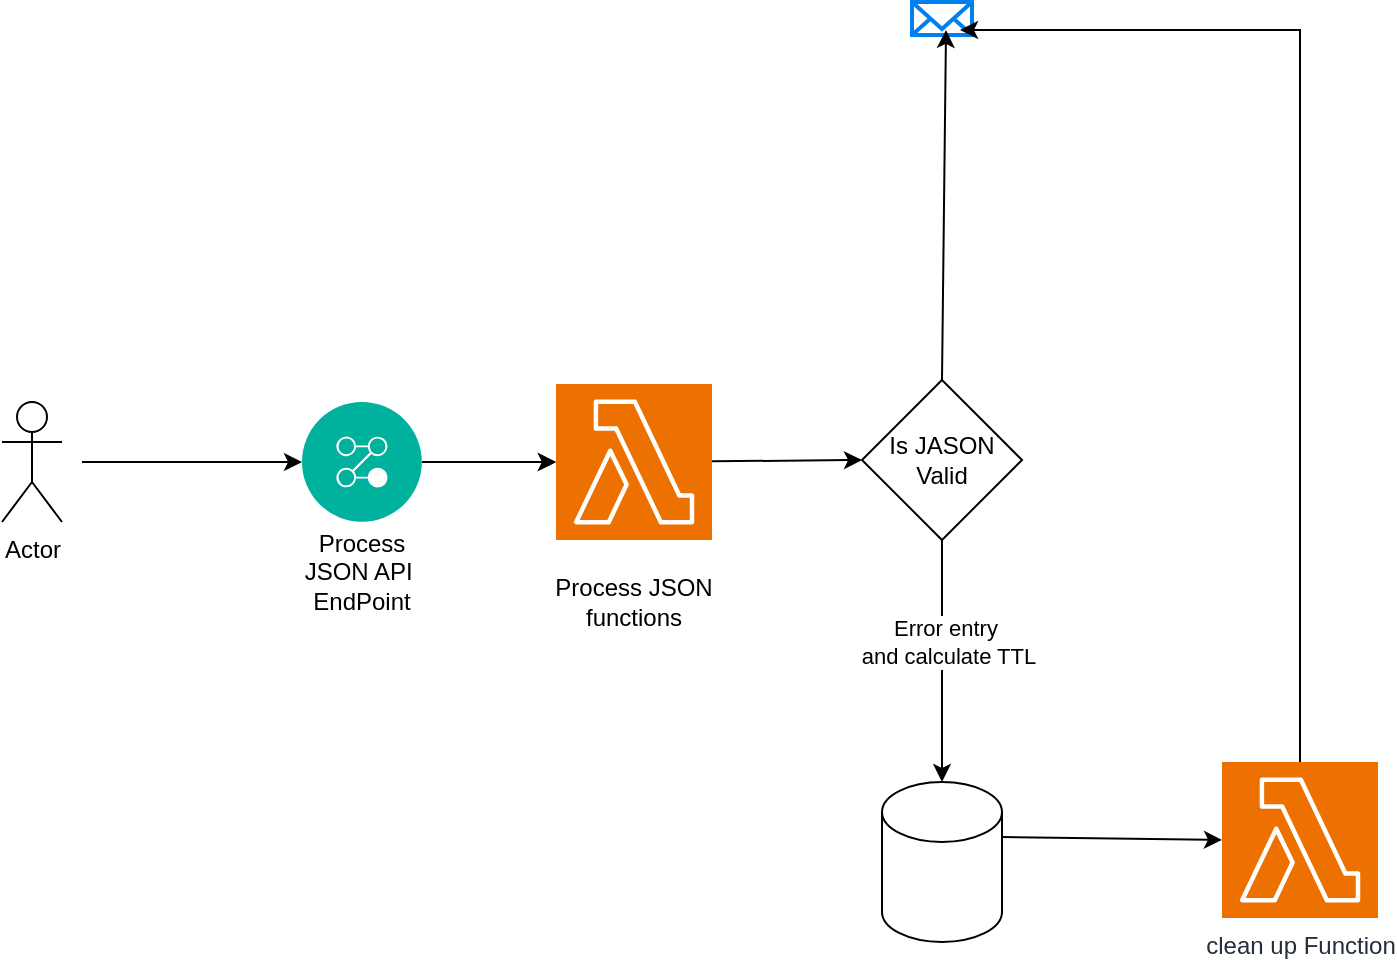 <mxfile version="24.8.9">
  <diagram name="Page-1" id="XbDvFtEohJvmxeBaNg5t">
    <mxGraphModel dx="1434" dy="866" grid="1" gridSize="10" guides="1" tooltips="1" connect="1" arrows="1" fold="1" page="1" pageScale="1" pageWidth="850" pageHeight="1100" math="0" shadow="0">
      <root>
        <object label="" id="0">
          <mxCell />
        </object>
        <mxCell id="1" parent="0" />
        <mxCell id="hGHJQrUOM2AEN2R0vt7O-1" value="Actor" style="shape=umlActor;verticalLabelPosition=bottom;verticalAlign=top;html=1;outlineConnect=0;" vertex="1" parent="1">
          <mxGeometry x="70" y="260" width="30" height="60" as="geometry" />
        </mxCell>
        <mxCell id="hGHJQrUOM2AEN2R0vt7O-2" value="" style="image;aspect=fixed;perimeter=ellipsePerimeter;html=1;align=center;shadow=0;dashed=0;fontColor=#4277BB;labelBackgroundColor=default;fontSize=12;spacingTop=3;image=img/lib/ibm/management/process_management.svg;" vertex="1" parent="1">
          <mxGeometry x="220" y="260" width="60" height="60" as="geometry" />
        </mxCell>
        <mxCell id="hGHJQrUOM2AEN2R0vt7O-3" value="Process JSON API&amp;nbsp;&lt;div&gt;EndPoint&lt;/div&gt;" style="text;html=1;align=center;verticalAlign=middle;whiteSpace=wrap;rounded=0;" vertex="1" parent="1">
          <mxGeometry x="220" y="330" width="60" height="30" as="geometry" />
        </mxCell>
        <mxCell id="hGHJQrUOM2AEN2R0vt7O-4" value="" style="endArrow=classic;html=1;rounded=0;entryX=0;entryY=0.5;entryDx=0;entryDy=0;" edge="1" parent="1" target="hGHJQrUOM2AEN2R0vt7O-2">
          <mxGeometry width="50" height="50" relative="1" as="geometry">
            <mxPoint x="110" y="290" as="sourcePoint" />
            <mxPoint x="200" y="290" as="targetPoint" />
          </mxGeometry>
        </mxCell>
        <mxCell id="hGHJQrUOM2AEN2R0vt7O-5" value="" style="sketch=0;points=[[0,0,0],[0.25,0,0],[0.5,0,0],[0.75,0,0],[1,0,0],[0,1,0],[0.25,1,0],[0.5,1,0],[0.75,1,0],[1,1,0],[0,0.25,0],[0,0.5,0],[0,0.75,0],[1,0.25,0],[1,0.5,0],[1,0.75,0]];outlineConnect=0;fontColor=#232F3E;fillColor=#ED7100;strokeColor=#ffffff;dashed=0;verticalLabelPosition=bottom;verticalAlign=top;align=center;html=1;fontSize=12;fontStyle=0;aspect=fixed;shape=mxgraph.aws4.resourceIcon;resIcon=mxgraph.aws4.lambda;" vertex="1" parent="1">
          <mxGeometry x="347" y="251" width="78" height="78" as="geometry" />
        </mxCell>
        <mxCell id="hGHJQrUOM2AEN2R0vt7O-6" value="" style="endArrow=classic;html=1;rounded=0;exitX=1;exitY=0.5;exitDx=0;exitDy=0;entryX=0;entryY=0.5;entryDx=0;entryDy=0;entryPerimeter=0;" edge="1" parent="1" source="hGHJQrUOM2AEN2R0vt7O-2" target="hGHJQrUOM2AEN2R0vt7O-5">
          <mxGeometry width="50" height="50" relative="1" as="geometry">
            <mxPoint x="280" y="310" as="sourcePoint" />
            <mxPoint x="330" y="260" as="targetPoint" />
          </mxGeometry>
        </mxCell>
        <mxCell id="hGHJQrUOM2AEN2R0vt7O-7" value="Process JSON functions" style="text;html=1;align=center;verticalAlign=middle;whiteSpace=wrap;rounded=0;" vertex="1" parent="1">
          <mxGeometry x="344" y="330" width="84" height="60" as="geometry" />
        </mxCell>
        <mxCell id="hGHJQrUOM2AEN2R0vt7O-8" value="Is JASON&lt;div&gt;Valid&lt;/div&gt;" style="rhombus;whiteSpace=wrap;html=1;" vertex="1" parent="1">
          <mxGeometry x="500" y="249" width="80" height="80" as="geometry" />
        </mxCell>
        <mxCell id="hGHJQrUOM2AEN2R0vt7O-10" value="" style="html=1;verticalLabelPosition=bottom;align=center;labelBackgroundColor=#ffffff;verticalAlign=top;strokeWidth=2;strokeColor=#0080F0;shadow=0;dashed=0;shape=mxgraph.ios7.icons.mail;" vertex="1" parent="1">
          <mxGeometry x="525" y="60" width="30" height="16.5" as="geometry" />
        </mxCell>
        <mxCell id="hGHJQrUOM2AEN2R0vt7O-11" value="" style="shape=cylinder3;whiteSpace=wrap;html=1;boundedLbl=1;backgroundOutline=1;size=15;" vertex="1" parent="1">
          <mxGeometry x="510" y="450" width="60" height="80" as="geometry" />
        </mxCell>
        <mxCell id="hGHJQrUOM2AEN2R0vt7O-12" value="" style="endArrow=classic;html=1;rounded=0;exitX=0.5;exitY=1;exitDx=0;exitDy=0;" edge="1" parent="1" source="hGHJQrUOM2AEN2R0vt7O-8" target="hGHJQrUOM2AEN2R0vt7O-11">
          <mxGeometry width="50" height="50" relative="1" as="geometry">
            <mxPoint x="540" y="440" as="sourcePoint" />
            <mxPoint x="410" y="410" as="targetPoint" />
          </mxGeometry>
        </mxCell>
        <mxCell id="hGHJQrUOM2AEN2R0vt7O-14" value="Error entry&amp;nbsp;&lt;div&gt;and calculate TTL&lt;/div&gt;" style="edgeLabel;html=1;align=center;verticalAlign=middle;resizable=0;points=[];" vertex="1" connectable="0" parent="hGHJQrUOM2AEN2R0vt7O-12">
          <mxGeometry x="-0.157" y="3" relative="1" as="geometry">
            <mxPoint as="offset" />
          </mxGeometry>
        </mxCell>
        <mxCell id="hGHJQrUOM2AEN2R0vt7O-13" value="clean up Function" style="sketch=0;points=[[0,0,0],[0.25,0,0],[0.5,0,0],[0.75,0,0],[1,0,0],[0,1,0],[0.25,1,0],[0.5,1,0],[0.75,1,0],[1,1,0],[0,0.25,0],[0,0.5,0],[0,0.75,0],[1,0.25,0],[1,0.5,0],[1,0.75,0]];outlineConnect=0;fontColor=#232F3E;fillColor=#ED7100;strokeColor=#ffffff;dashed=0;verticalLabelPosition=bottom;verticalAlign=top;align=center;html=1;fontSize=12;fontStyle=0;aspect=fixed;shape=mxgraph.aws4.resourceIcon;resIcon=mxgraph.aws4.lambda;" vertex="1" parent="1">
          <mxGeometry x="680" y="440" width="78" height="78" as="geometry" />
        </mxCell>
        <mxCell id="hGHJQrUOM2AEN2R0vt7O-15" value="" style="endArrow=classic;html=1;rounded=0;exitX=1;exitY=0.5;exitDx=0;exitDy=0;entryX=0;entryY=0.5;entryDx=0;entryDy=0;entryPerimeter=0;" edge="1" parent="1" source="hGHJQrUOM2AEN2R0vt7O-2" target="hGHJQrUOM2AEN2R0vt7O-5">
          <mxGeometry width="50" height="50" relative="1" as="geometry">
            <mxPoint x="280" y="290" as="sourcePoint" />
            <mxPoint x="347" y="290" as="targetPoint" />
            <Array as="points">
              <mxPoint x="320" y="290" />
            </Array>
          </mxGeometry>
        </mxCell>
        <mxCell id="hGHJQrUOM2AEN2R0vt7O-17" value="" style="endArrow=classic;html=1;rounded=0;entryX=0;entryY=0.5;entryDx=0;entryDy=0;" edge="1" parent="1" source="hGHJQrUOM2AEN2R0vt7O-5" target="hGHJQrUOM2AEN2R0vt7O-8">
          <mxGeometry width="50" height="50" relative="1" as="geometry">
            <mxPoint x="430" y="300" as="sourcePoint" />
            <mxPoint x="480" y="250" as="targetPoint" />
          </mxGeometry>
        </mxCell>
        <mxCell id="hGHJQrUOM2AEN2R0vt7O-18" value="" style="endArrow=classic;html=1;rounded=0;entryX=0.567;entryY=0.848;entryDx=0;entryDy=0;entryPerimeter=0;exitX=0.5;exitY=0;exitDx=0;exitDy=0;" edge="1" parent="1" source="hGHJQrUOM2AEN2R0vt7O-8" target="hGHJQrUOM2AEN2R0vt7O-10">
          <mxGeometry width="50" height="50" relative="1" as="geometry">
            <mxPoint x="530" y="250" as="sourcePoint" />
            <mxPoint x="580" y="200" as="targetPoint" />
          </mxGeometry>
        </mxCell>
        <mxCell id="hGHJQrUOM2AEN2R0vt7O-19" value="" style="endArrow=classic;html=1;rounded=0;entryX=0;entryY=0.5;entryDx=0;entryDy=0;entryPerimeter=0;exitX=1;exitY=0;exitDx=0;exitDy=27.5;exitPerimeter=0;" edge="1" parent="1" source="hGHJQrUOM2AEN2R0vt7O-11" target="hGHJQrUOM2AEN2R0vt7O-13">
          <mxGeometry width="50" height="50" relative="1" as="geometry">
            <mxPoint x="570" y="500" as="sourcePoint" />
            <mxPoint x="620" y="450" as="targetPoint" />
          </mxGeometry>
        </mxCell>
        <mxCell id="hGHJQrUOM2AEN2R0vt7O-20" value="" style="endArrow=classic;html=1;rounded=0;entryX=0.8;entryY=0.848;entryDx=0;entryDy=0;entryPerimeter=0;" edge="1" parent="1" source="hGHJQrUOM2AEN2R0vt7O-13" target="hGHJQrUOM2AEN2R0vt7O-10">
          <mxGeometry width="50" height="50" relative="1" as="geometry">
            <mxPoint x="700" y="440" as="sourcePoint" />
            <mxPoint x="680" y="80" as="targetPoint" />
            <Array as="points">
              <mxPoint x="719" y="74" />
            </Array>
          </mxGeometry>
        </mxCell>
      </root>
    </mxGraphModel>
  </diagram>
</mxfile>
